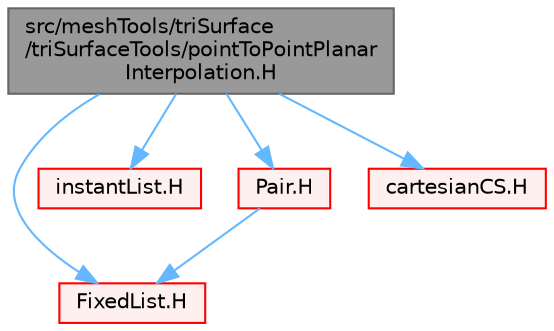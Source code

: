 digraph "src/meshTools/triSurface/triSurfaceTools/pointToPointPlanarInterpolation.H"
{
 // LATEX_PDF_SIZE
  bgcolor="transparent";
  edge [fontname=Helvetica,fontsize=10,labelfontname=Helvetica,labelfontsize=10];
  node [fontname=Helvetica,fontsize=10,shape=box,height=0.2,width=0.4];
  Node1 [id="Node000001",label="src/meshTools/triSurface\l/triSurfaceTools/pointToPointPlanar\lInterpolation.H",height=0.2,width=0.4,color="gray40", fillcolor="grey60", style="filled", fontcolor="black",tooltip=" "];
  Node1 -> Node2 [id="edge1_Node000001_Node000002",color="steelblue1",style="solid",tooltip=" "];
  Node2 [id="Node000002",label="FixedList.H",height=0.2,width=0.4,color="red", fillcolor="#FFF0F0", style="filled",URL="$FixedList_8H.html",tooltip=" "];
  Node1 -> Node92 [id="edge2_Node000001_Node000092",color="steelblue1",style="solid",tooltip=" "];
  Node92 [id="Node000092",label="instantList.H",height=0.2,width=0.4,color="red", fillcolor="#FFF0F0", style="filled",URL="$instantList_8H.html",tooltip=" "];
  Node1 -> Node97 [id="edge3_Node000001_Node000097",color="steelblue1",style="solid",tooltip=" "];
  Node97 [id="Node000097",label="Pair.H",height=0.2,width=0.4,color="red", fillcolor="#FFF0F0", style="filled",URL="$Pair_8H.html",tooltip=" "];
  Node97 -> Node2 [id="edge4_Node000097_Node000002",color="steelblue1",style="solid",tooltip=" "];
  Node1 -> Node115 [id="edge5_Node000001_Node000115",color="steelblue1",style="solid",tooltip=" "];
  Node115 [id="Node000115",label="cartesianCS.H",height=0.2,width=0.4,color="red", fillcolor="#FFF0F0", style="filled",URL="$cartesianCS_8H.html",tooltip=" "];
}

